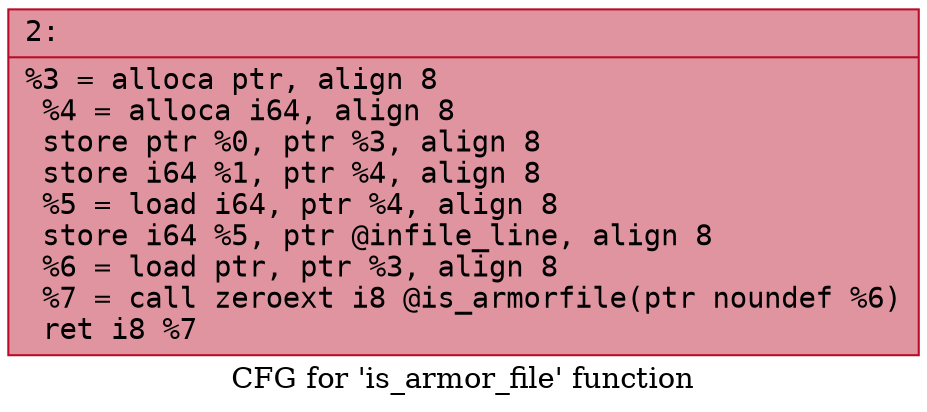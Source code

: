 digraph "CFG for 'is_armor_file' function" {
	label="CFG for 'is_armor_file' function";

	Node0x600001c12b70 [shape=record,color="#b70d28ff", style=filled, fillcolor="#b70d2870" fontname="Courier",label="{2:\l|  %3 = alloca ptr, align 8\l  %4 = alloca i64, align 8\l  store ptr %0, ptr %3, align 8\l  store i64 %1, ptr %4, align 8\l  %5 = load i64, ptr %4, align 8\l  store i64 %5, ptr @infile_line, align 8\l  %6 = load ptr, ptr %3, align 8\l  %7 = call zeroext i8 @is_armorfile(ptr noundef %6)\l  ret i8 %7\l}"];
}
